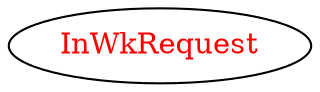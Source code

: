 digraph dependencyGraph {
 concentrate=true;
 ranksep="2.0";
 rankdir="LR"; 
 splines="ortho";
"InWkRequest" [fontcolor="red"];
}